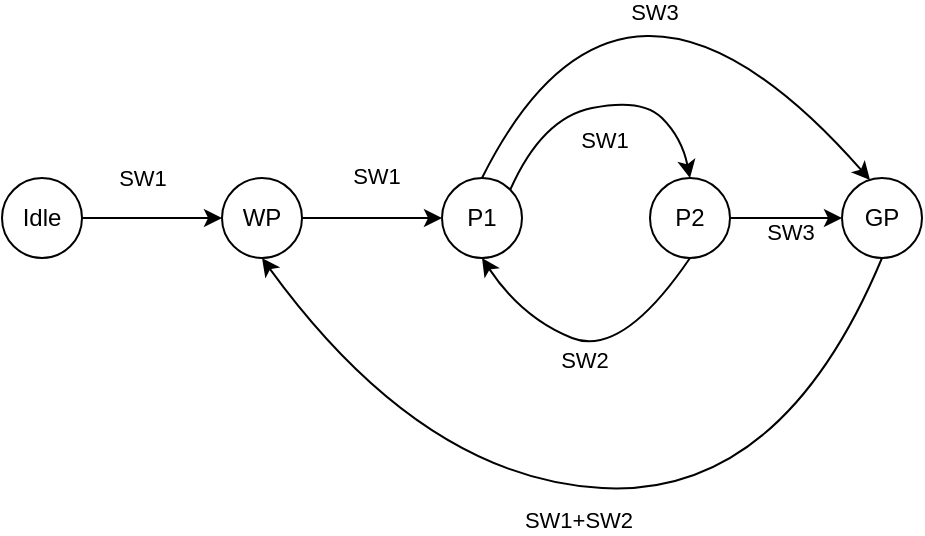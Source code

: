<mxfile version="21.5.1" type="device">
  <diagram name="Page-1" id="T4FKuVBCysrabs_rCXdq">
    <mxGraphModel dx="1026" dy="681" grid="1" gridSize="10" guides="1" tooltips="1" connect="1" arrows="1" fold="1" page="1" pageScale="1" pageWidth="827" pageHeight="1169" math="0" shadow="0">
      <root>
        <mxCell id="0" />
        <mxCell id="1" parent="0" />
        <mxCell id="x8QOeu63FrFOCGrTkaJ9-7" value="" style="edgeStyle=orthogonalEdgeStyle;rounded=0;orthogonalLoop=1;jettySize=auto;html=1;" edge="1" parent="1" source="x8QOeu63FrFOCGrTkaJ9-1" target="x8QOeu63FrFOCGrTkaJ9-2">
          <mxGeometry relative="1" as="geometry" />
        </mxCell>
        <mxCell id="x8QOeu63FrFOCGrTkaJ9-1" value="WP" style="ellipse;whiteSpace=wrap;html=1;aspect=fixed;" vertex="1" parent="1">
          <mxGeometry x="160" y="220" width="40" height="40" as="geometry" />
        </mxCell>
        <mxCell id="x8QOeu63FrFOCGrTkaJ9-2" value="P1" style="ellipse;whiteSpace=wrap;html=1;aspect=fixed;" vertex="1" parent="1">
          <mxGeometry x="270" y="220" width="40" height="40" as="geometry" />
        </mxCell>
        <mxCell id="x8QOeu63FrFOCGrTkaJ9-9" value="" style="edgeStyle=orthogonalEdgeStyle;rounded=0;orthogonalLoop=1;jettySize=auto;html=1;" edge="1" parent="1" source="x8QOeu63FrFOCGrTkaJ9-3" target="x8QOeu63FrFOCGrTkaJ9-4">
          <mxGeometry relative="1" as="geometry" />
        </mxCell>
        <mxCell id="x8QOeu63FrFOCGrTkaJ9-3" value="P2" style="ellipse;whiteSpace=wrap;html=1;aspect=fixed;" vertex="1" parent="1">
          <mxGeometry x="374" y="220" width="40" height="40" as="geometry" />
        </mxCell>
        <mxCell id="x8QOeu63FrFOCGrTkaJ9-4" value="GP" style="ellipse;whiteSpace=wrap;html=1;aspect=fixed;" vertex="1" parent="1">
          <mxGeometry x="470" y="220" width="40" height="40" as="geometry" />
        </mxCell>
        <mxCell id="x8QOeu63FrFOCGrTkaJ9-10" value="" style="curved=1;endArrow=classic;html=1;rounded=0;exitX=1;exitY=0;exitDx=0;exitDy=0;entryX=0.5;entryY=0;entryDx=0;entryDy=0;" edge="1" parent="1" source="x8QOeu63FrFOCGrTkaJ9-2" target="x8QOeu63FrFOCGrTkaJ9-3">
          <mxGeometry width="50" height="50" relative="1" as="geometry">
            <mxPoint x="390" y="380" as="sourcePoint" />
            <mxPoint x="440" y="330" as="targetPoint" />
            <Array as="points">
              <mxPoint x="320" y="190" />
              <mxPoint x="370" y="180" />
              <mxPoint x="390" y="200" />
            </Array>
          </mxGeometry>
        </mxCell>
        <mxCell id="x8QOeu63FrFOCGrTkaJ9-12" value="" style="curved=1;endArrow=classic;html=1;rounded=0;entryX=0.5;entryY=1;entryDx=0;entryDy=0;exitX=0.5;exitY=1;exitDx=0;exitDy=0;" edge="1" parent="1" source="x8QOeu63FrFOCGrTkaJ9-4" target="x8QOeu63FrFOCGrTkaJ9-1">
          <mxGeometry width="50" height="50" relative="1" as="geometry">
            <mxPoint x="390" y="380" as="sourcePoint" />
            <mxPoint x="440" y="330" as="targetPoint" />
            <Array as="points">
              <mxPoint x="440" y="380" />
              <mxPoint x="260" y="370" />
            </Array>
          </mxGeometry>
        </mxCell>
        <mxCell id="x8QOeu63FrFOCGrTkaJ9-13" value="" style="curved=1;endArrow=classic;html=1;rounded=0;entryX=0.5;entryY=1;entryDx=0;entryDy=0;exitX=0.5;exitY=1;exitDx=0;exitDy=0;" edge="1" parent="1" source="x8QOeu63FrFOCGrTkaJ9-3" target="x8QOeu63FrFOCGrTkaJ9-2">
          <mxGeometry width="50" height="50" relative="1" as="geometry">
            <mxPoint x="390" y="380" as="sourcePoint" />
            <mxPoint x="440" y="330" as="targetPoint" />
            <Array as="points">
              <mxPoint x="360" y="310" />
              <mxPoint x="310" y="290" />
            </Array>
          </mxGeometry>
        </mxCell>
        <mxCell id="x8QOeu63FrFOCGrTkaJ9-15" value="" style="edgeStyle=orthogonalEdgeStyle;rounded=0;orthogonalLoop=1;jettySize=auto;html=1;" edge="1" parent="1" source="x8QOeu63FrFOCGrTkaJ9-14" target="x8QOeu63FrFOCGrTkaJ9-1">
          <mxGeometry relative="1" as="geometry" />
        </mxCell>
        <mxCell id="x8QOeu63FrFOCGrTkaJ9-16" value="SW1" style="edgeLabel;html=1;align=center;verticalAlign=middle;resizable=0;points=[];" vertex="1" connectable="0" parent="x8QOeu63FrFOCGrTkaJ9-15">
          <mxGeometry x="-0.343" y="-2" relative="1" as="geometry">
            <mxPoint x="7" y="-22" as="offset" />
          </mxGeometry>
        </mxCell>
        <mxCell id="x8QOeu63FrFOCGrTkaJ9-14" value="Idle" style="ellipse;whiteSpace=wrap;html=1;aspect=fixed;" vertex="1" parent="1">
          <mxGeometry x="50" y="220" width="40" height="40" as="geometry" />
        </mxCell>
        <mxCell id="x8QOeu63FrFOCGrTkaJ9-17" value="SW1" style="edgeLabel;html=1;align=center;verticalAlign=middle;resizable=0;points=[];" vertex="1" connectable="0" parent="1">
          <mxGeometry x="130" y="220" as="geometry">
            <mxPoint x="107" y="-1" as="offset" />
          </mxGeometry>
        </mxCell>
        <mxCell id="x8QOeu63FrFOCGrTkaJ9-18" value="" style="curved=1;endArrow=classic;html=1;rounded=0;exitX=0.5;exitY=0;exitDx=0;exitDy=0;entryX=0.35;entryY=0.025;entryDx=0;entryDy=0;entryPerimeter=0;" edge="1" parent="1" source="x8QOeu63FrFOCGrTkaJ9-2" target="x8QOeu63FrFOCGrTkaJ9-4">
          <mxGeometry width="50" height="50" relative="1" as="geometry">
            <mxPoint x="530" y="370" as="sourcePoint" />
            <mxPoint x="580" y="320" as="targetPoint" />
            <Array as="points">
              <mxPoint x="360" y="80" />
            </Array>
          </mxGeometry>
        </mxCell>
        <mxCell id="x8QOeu63FrFOCGrTkaJ9-19" value="SW1+SW2" style="edgeLabel;html=1;align=center;verticalAlign=middle;resizable=0;points=[];" vertex="1" connectable="0" parent="1">
          <mxGeometry x="140" y="240" as="geometry">
            <mxPoint x="198" y="151" as="offset" />
          </mxGeometry>
        </mxCell>
        <mxCell id="x8QOeu63FrFOCGrTkaJ9-20" value="SW2" style="edgeLabel;html=1;align=center;verticalAlign=middle;resizable=0;points=[];" vertex="1" connectable="0" parent="1">
          <mxGeometry x="150" y="250" as="geometry">
            <mxPoint x="191" y="61" as="offset" />
          </mxGeometry>
        </mxCell>
        <mxCell id="x8QOeu63FrFOCGrTkaJ9-21" value="SW1" style="edgeLabel;html=1;align=center;verticalAlign=middle;resizable=0;points=[];" vertex="1" connectable="0" parent="1">
          <mxGeometry x="160" y="260" as="geometry">
            <mxPoint x="191" y="-59" as="offset" />
          </mxGeometry>
        </mxCell>
        <mxCell id="x8QOeu63FrFOCGrTkaJ9-22" value="SW3" style="edgeLabel;html=1;align=center;verticalAlign=middle;resizable=0;points=[];" vertex="1" connectable="0" parent="1">
          <mxGeometry x="170" y="270" as="geometry">
            <mxPoint x="206" y="-133" as="offset" />
          </mxGeometry>
        </mxCell>
        <mxCell id="x8QOeu63FrFOCGrTkaJ9-23" value="SW3" style="edgeLabel;html=1;align=center;verticalAlign=middle;resizable=0;points=[];" vertex="1" connectable="0" parent="1">
          <mxGeometry x="180" y="280" as="geometry">
            <mxPoint x="264" y="-33" as="offset" />
          </mxGeometry>
        </mxCell>
      </root>
    </mxGraphModel>
  </diagram>
</mxfile>
